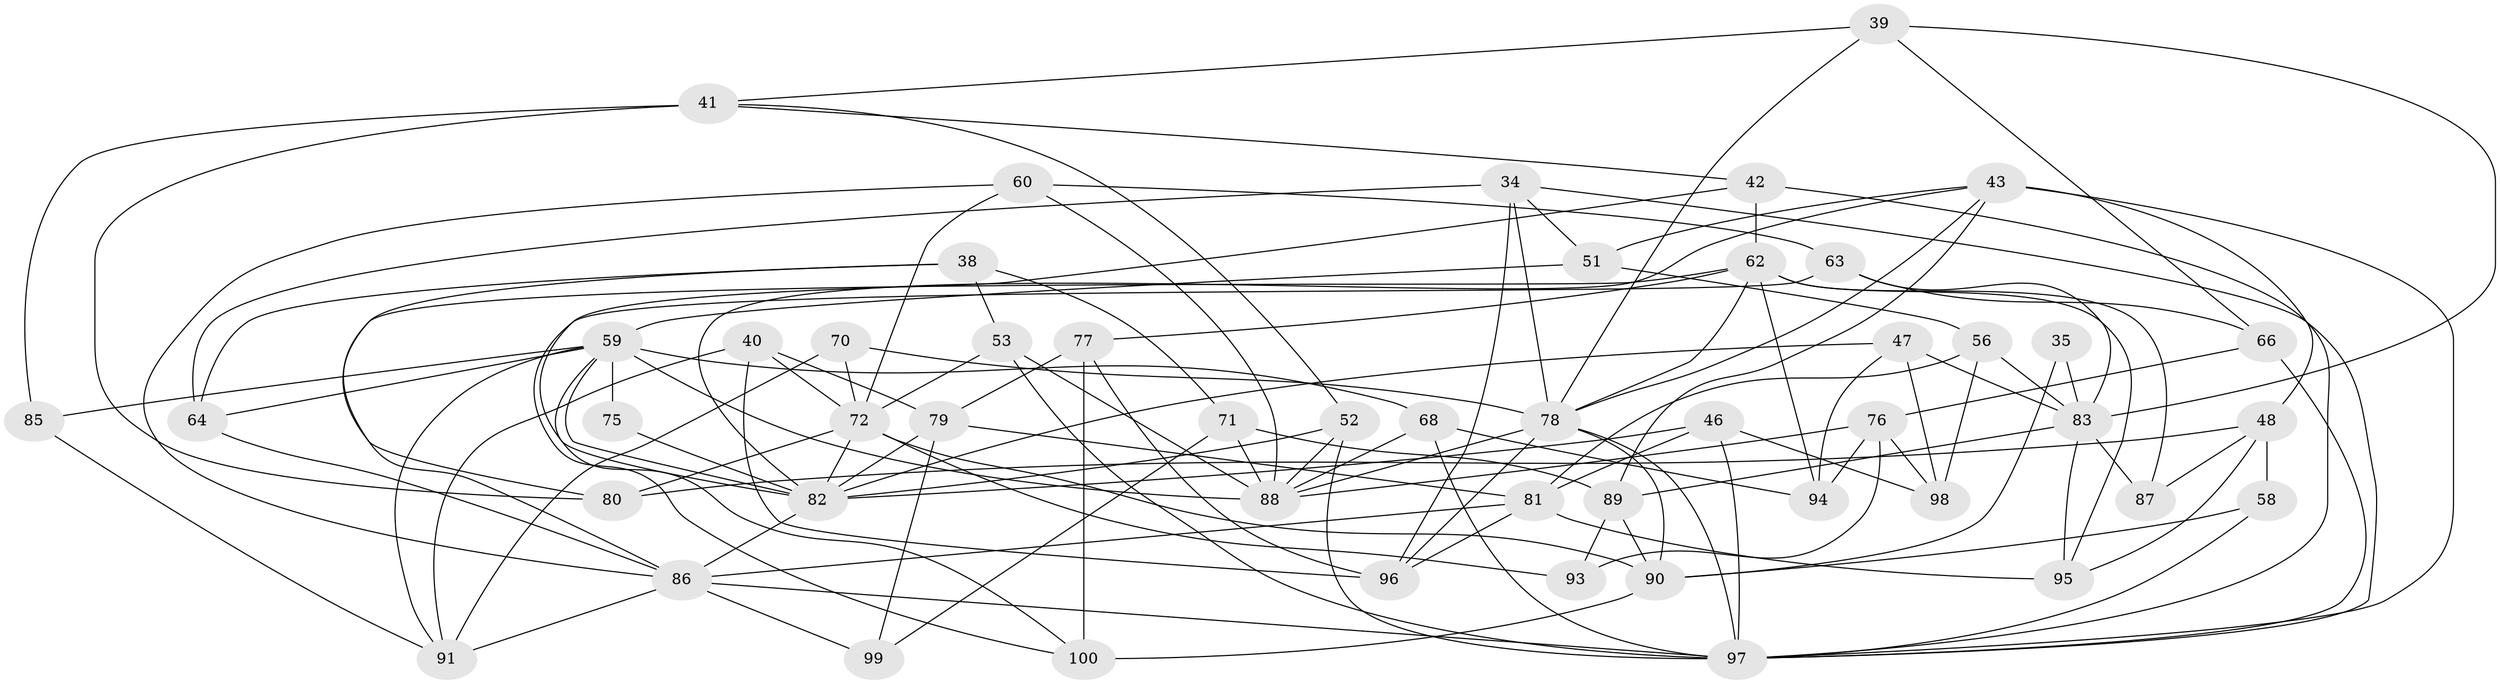 // original degree distribution, {4: 1.0}
// Generated by graph-tools (version 1.1) at 2025/57/03/09/25 04:57:10]
// undirected, 50 vertices, 123 edges
graph export_dot {
graph [start="1"]
  node [color=gray90,style=filled];
  34 [super="+25"];
  35;
  38;
  39;
  40;
  41 [super="+23"];
  42;
  43 [super="+32"];
  46;
  47;
  48 [super="+26"];
  51;
  52;
  53;
  56;
  58;
  59 [super="+5+6+29+10+55"];
  60;
  62 [super="+54"];
  63;
  64 [super="+30"];
  66;
  68 [super="+65"];
  70;
  71;
  72 [super="+1+49"];
  75 [super="+33"];
  76 [super="+2"];
  77 [super="+69"];
  78 [super="+22"];
  79 [super="+74"];
  80;
  81 [super="+28"];
  82 [super="+18+21+19+50"];
  83 [super="+57"];
  85;
  86 [super="+67+36"];
  87;
  88 [super="+11+20+17"];
  89 [super="+44"];
  90 [super="+31+12"];
  91 [super="+3"];
  93;
  94 [super="+84"];
  95;
  96 [super="+8"];
  97 [super="+14+15+92"];
  98;
  99;
  100 [super="+61"];
  34 -- 78;
  34 -- 96 [weight=2];
  34 -- 51;
  34 -- 64;
  34 -- 97;
  35 -- 90 [weight=3];
  35 -- 83;
  38 -- 53;
  38 -- 64;
  38 -- 80;
  38 -- 71;
  39 -- 66;
  39 -- 41;
  39 -- 83;
  39 -- 78;
  40 -- 79;
  40 -- 91;
  40 -- 96;
  40 -- 72;
  41 -- 85 [weight=2];
  41 -- 80;
  41 -- 42;
  41 -- 52;
  42 -- 62;
  42 -- 97;
  42 -- 82;
  43 -- 51;
  43 -- 48;
  43 -- 82;
  43 -- 89;
  43 -- 78;
  43 -- 97;
  46 -- 98;
  46 -- 97;
  46 -- 82;
  46 -- 81;
  47 -- 94;
  47 -- 83;
  47 -- 98;
  47 -- 82;
  48 -- 87 [weight=2];
  48 -- 95;
  48 -- 80;
  48 -- 58;
  51 -- 56;
  51 -- 59;
  52 -- 82;
  52 -- 88;
  52 -- 97;
  53 -- 88;
  53 -- 72;
  53 -- 97;
  56 -- 81;
  56 -- 83;
  56 -- 98;
  58 -- 90;
  58 -- 97 [weight=2];
  59 -- 85;
  59 -- 64 [weight=2];
  59 -- 75 [weight=5];
  59 -- 100;
  59 -- 91;
  59 -- 68;
  59 -- 88 [weight=2];
  59 -- 82 [weight=2];
  60 -- 72;
  60 -- 63;
  60 -- 88;
  60 -- 86;
  62 -- 87;
  62 -- 77;
  62 -- 94 [weight=2];
  62 -- 95;
  62 -- 78;
  62 -- 86;
  63 -- 66;
  63 -- 100;
  63 -- 83;
  64 -- 86 [weight=2];
  66 -- 97;
  66 -- 76;
  68 -- 94 [weight=2];
  68 -- 88;
  68 -- 97 [weight=2];
  70 -- 91 [weight=2];
  70 -- 72;
  70 -- 78;
  71 -- 89;
  71 -- 99;
  71 -- 88;
  72 -- 80;
  72 -- 93;
  72 -- 82;
  72 -- 90;
  75 -- 82;
  76 -- 93 [weight=2];
  76 -- 98;
  76 -- 94;
  76 -- 88;
  77 -- 96;
  77 -- 79 [weight=2];
  77 -- 100 [weight=2];
  78 -- 90;
  78 -- 88 [weight=2];
  78 -- 96;
  78 -- 97;
  79 -- 99 [weight=2];
  79 -- 82 [weight=2];
  79 -- 81;
  81 -- 86;
  81 -- 95;
  81 -- 96;
  82 -- 86;
  83 -- 87;
  83 -- 89;
  83 -- 95;
  85 -- 91;
  86 -- 91;
  86 -- 99;
  86 -- 97 [weight=2];
  89 -- 90 [weight=2];
  89 -- 93;
  90 -- 100 [weight=2];
}
